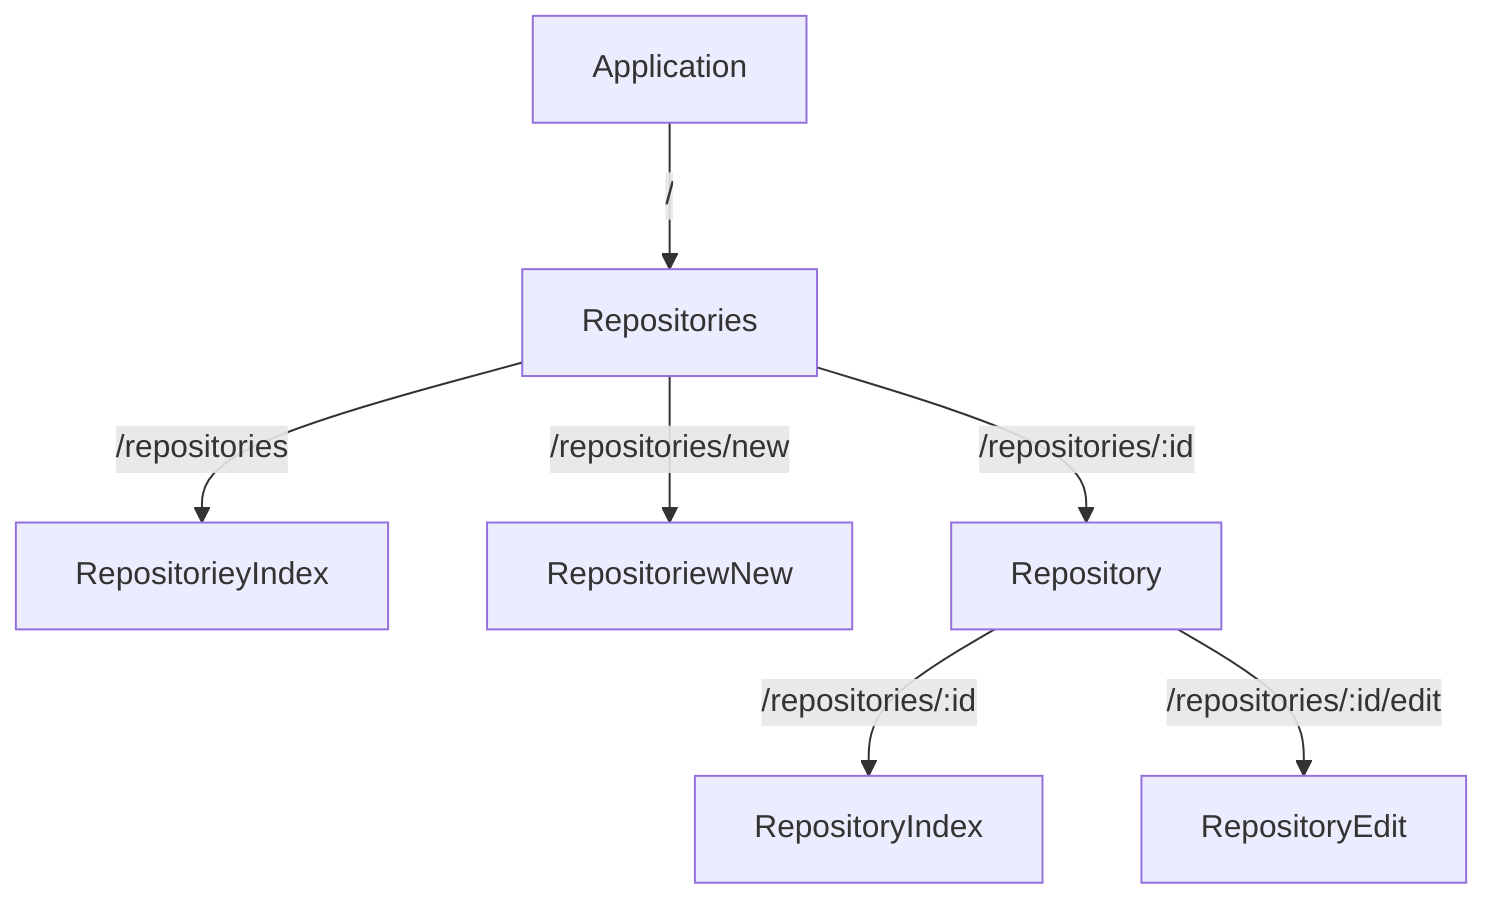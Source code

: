 graph TD
  Application-->| / | Repositories[Repositories]
  Repositories-->| /repositories | RepositoriesIndex[RepositorieyIndex]
  Repositories-->| /repositories/new | RepositoriesNew[RepositoriewNew]
  Repositories-->| /repositories/:id | Repository[Repository]
  Repository[Repository]-->| /repositories/:id | RepositoryIndex[RepositoryIndex]
  Repository[Repository]-->| /repositories/:id/edit | RepositoryEdit[RepositoryEdit]
